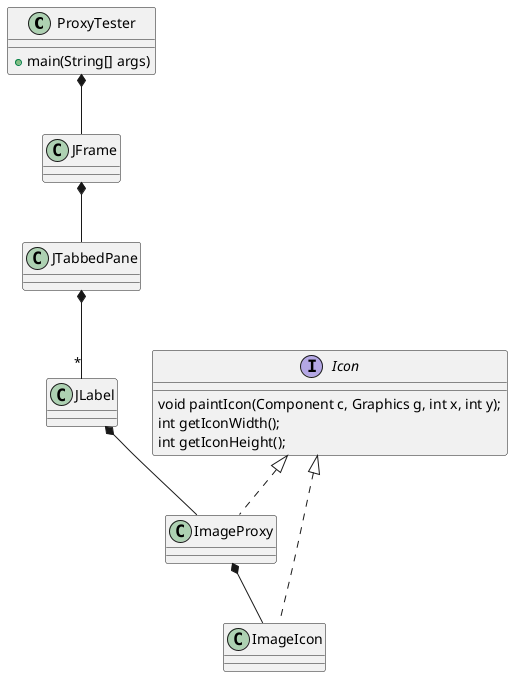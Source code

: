 @startuml Diagramme de classe

class ProxyTester {
   +main(String[] args)
   }
class JTabbedPane
class JFrame

ProxyTester *-- JFrame
JFrame *-- JTabbedPane
JTabbedPane *-- "*" JLabel

interface  Icon {
     void paintIcon(Component c, Graphics g, int x, int y);
    int getIconWidth();
    int getIconHeight();
}
class ImageProxy implements Icon 
JLabel *-- ImageProxy

class ImageIcon implements Icon

ImageProxy *-- ImageIcon


@enduml
